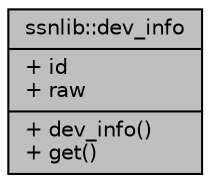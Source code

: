 digraph "ssnlib::dev_info"
{
  edge [fontname="Helvetica",fontsize="10",labelfontname="Helvetica",labelfontsize="10"];
  node [fontname="Helvetica",fontsize="10",shape=record];
  Node1 [label="{ssnlib::dev_info\n|+ id\l+ raw\l|+ dev_info()\l+ get()\l}",height=0.2,width=0.4,color="black", fillcolor="grey75", style="filled", fontcolor="black"];
}
